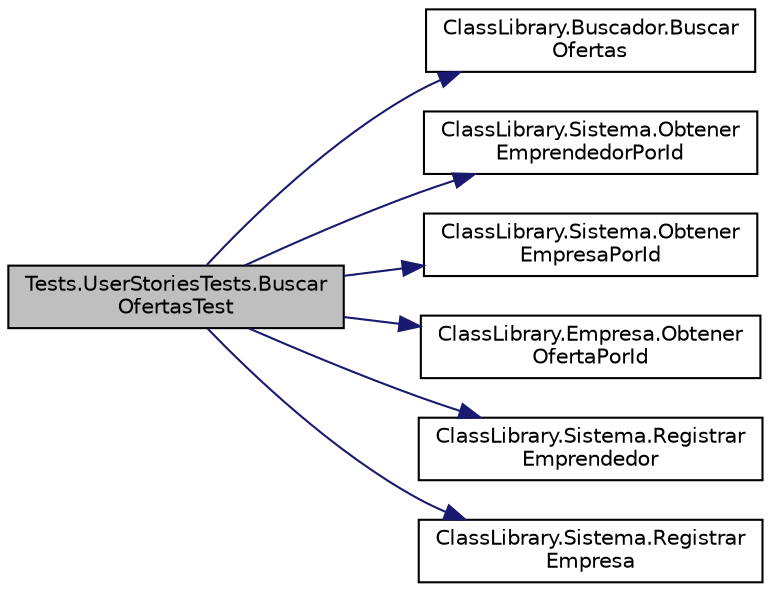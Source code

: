 digraph "Tests.UserStoriesTests.BuscarOfertasTest"
{
 // INTERACTIVE_SVG=YES
 // LATEX_PDF_SIZE
  edge [fontname="Helvetica",fontsize="10",labelfontname="Helvetica",labelfontsize="10"];
  node [fontname="Helvetica",fontsize="10",shape=record];
  rankdir="LR";
  Node1 [label="Tests.UserStoriesTests.Buscar\lOfertasTest",height=0.2,width=0.4,color="black", fillcolor="grey75", style="filled", fontcolor="black",tooltip="Prueba para la historia de usuario 8: Búsqueda de ofertas."];
  Node1 -> Node2 [color="midnightblue",fontsize="10",style="solid",fontname="Helvetica"];
  Node2 [label="ClassLibrary.Buscador.Buscar\lOfertas",height=0.2,width=0.4,color="black", fillcolor="white", style="filled",URL="$classClassLibrary_1_1Buscador.html#a752941b930fc6f05dd88aa0480f92cba",tooltip="Realiza una búsqueda de ofertas dentro de una instancia de Sistema, utilizando la información de un E..."];
  Node1 -> Node3 [color="midnightblue",fontsize="10",style="solid",fontname="Helvetica"];
  Node3 [label="ClassLibrary.Sistema.Obtener\lEmprendedorPorId",height=0.2,width=0.4,color="black", fillcolor="white", style="filled",URL="$classClassLibrary_1_1Sistema.html#ae8c06d6d33492327eadd3efe70d69a19",tooltip="Recupera un emprendedor de la lista de emprendedores utilizando su id y una id dada."];
  Node1 -> Node4 [color="midnightblue",fontsize="10",style="solid",fontname="Helvetica"];
  Node4 [label="ClassLibrary.Sistema.Obtener\lEmpresaPorId",height=0.2,width=0.4,color="black", fillcolor="white", style="filled",URL="$classClassLibrary_1_1Sistema.html#a6d25225279a22870da000af9f3716f38",tooltip="Recupera una empresa de la lista de empresas utilizando su id y una id dada."];
  Node1 -> Node5 [color="midnightblue",fontsize="10",style="solid",fontname="Helvetica"];
  Node5 [label="ClassLibrary.Empresa.Obtener\lOfertaPorId",height=0.2,width=0.4,color="black", fillcolor="white", style="filled",URL="$classClassLibrary_1_1Empresa.html#a5e16f89b4e09b0205dc51d1a26615915",tooltip="Recupera una oferta de la lista de ofertas utilizando su id y una id dada."];
  Node1 -> Node6 [color="midnightblue",fontsize="10",style="solid",fontname="Helvetica"];
  Node6 [label="ClassLibrary.Sistema.Registrar\lEmprendedor",height=0.2,width=0.4,color="black", fillcolor="white", style="filled",URL="$classClassLibrary_1_1Sistema.html#a1f8f1a7fce56355f6e4ff95706e0391e",tooltip="Registra un nuevo emprendedor en el sistema."];
  Node1 -> Node7 [color="midnightblue",fontsize="10",style="solid",fontname="Helvetica"];
  Node7 [label="ClassLibrary.Sistema.Registrar\lEmpresa",height=0.2,width=0.4,color="black", fillcolor="white", style="filled",URL="$classClassLibrary_1_1Sistema.html#a67310e1e32b1c5967750a79beefb8bfd",tooltip="Registra una nueva empresa en el sistema."];
}
